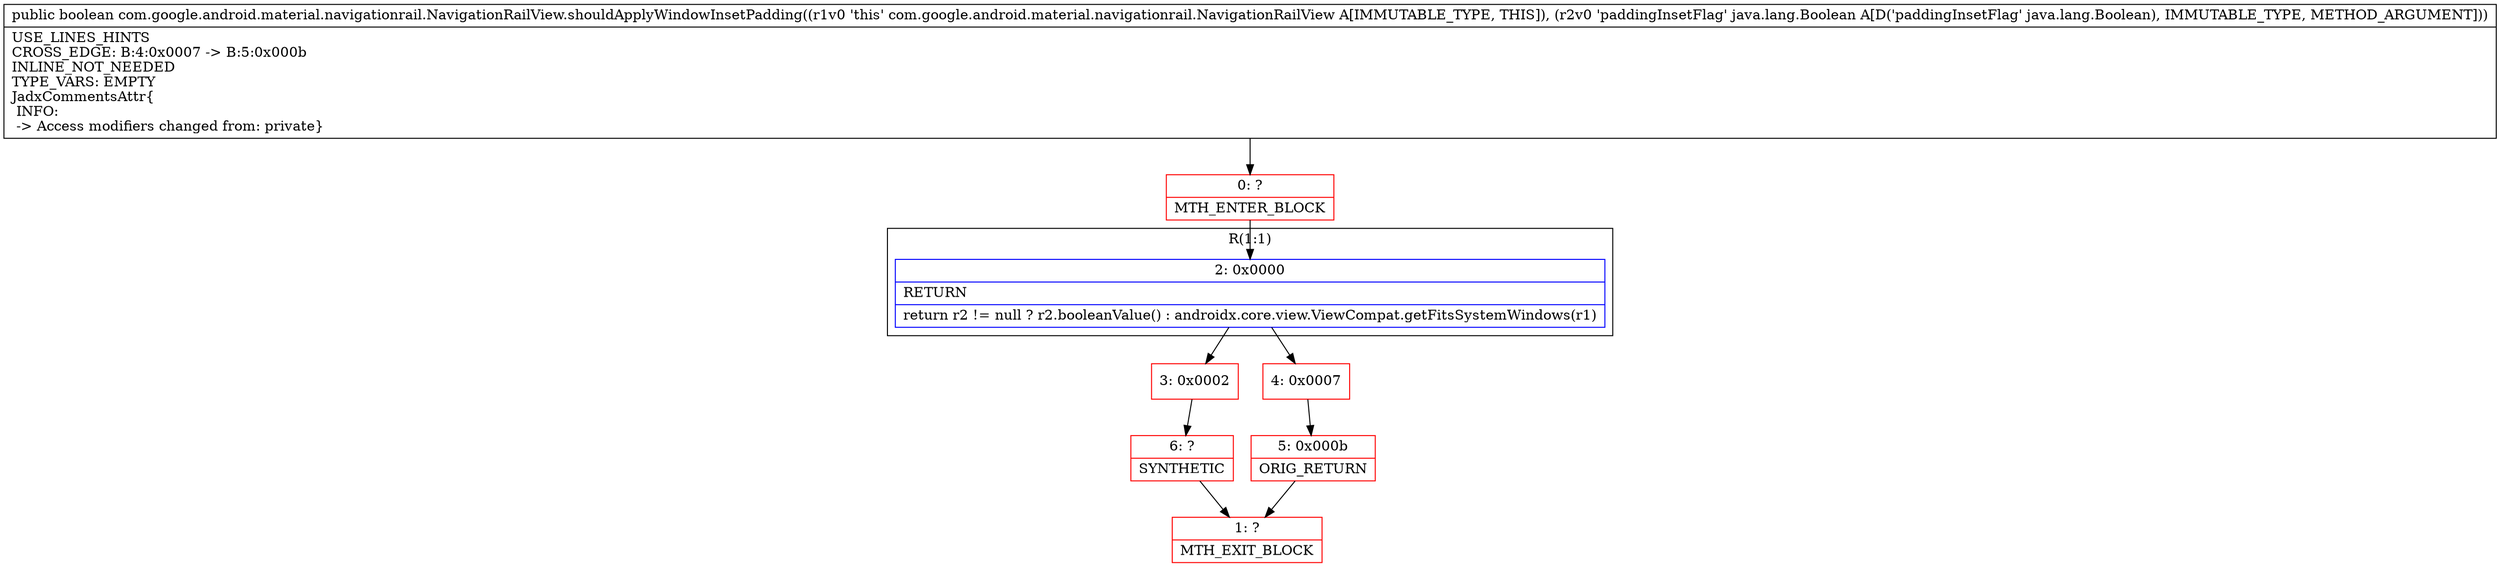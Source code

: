 digraph "CFG forcom.google.android.material.navigationrail.NavigationRailView.shouldApplyWindowInsetPadding(Ljava\/lang\/Boolean;)Z" {
subgraph cluster_Region_2144206626 {
label = "R(1:1)";
node [shape=record,color=blue];
Node_2 [shape=record,label="{2\:\ 0x0000|RETURN\l|return r2 != null ? r2.booleanValue() : androidx.core.view.ViewCompat.getFitsSystemWindows(r1)\l}"];
}
Node_0 [shape=record,color=red,label="{0\:\ ?|MTH_ENTER_BLOCK\l}"];
Node_3 [shape=record,color=red,label="{3\:\ 0x0002}"];
Node_6 [shape=record,color=red,label="{6\:\ ?|SYNTHETIC\l}"];
Node_1 [shape=record,color=red,label="{1\:\ ?|MTH_EXIT_BLOCK\l}"];
Node_4 [shape=record,color=red,label="{4\:\ 0x0007}"];
Node_5 [shape=record,color=red,label="{5\:\ 0x000b|ORIG_RETURN\l}"];
MethodNode[shape=record,label="{public boolean com.google.android.material.navigationrail.NavigationRailView.shouldApplyWindowInsetPadding((r1v0 'this' com.google.android.material.navigationrail.NavigationRailView A[IMMUTABLE_TYPE, THIS]), (r2v0 'paddingInsetFlag' java.lang.Boolean A[D('paddingInsetFlag' java.lang.Boolean), IMMUTABLE_TYPE, METHOD_ARGUMENT]))  | USE_LINES_HINTS\lCROSS_EDGE: B:4:0x0007 \-\> B:5:0x000b\lINLINE_NOT_NEEDED\lTYPE_VARS: EMPTY\lJadxCommentsAttr\{\l INFO: \l \-\> Access modifiers changed from: private\}\l}"];
MethodNode -> Node_0;Node_2 -> Node_3;
Node_2 -> Node_4;
Node_0 -> Node_2;
Node_3 -> Node_6;
Node_6 -> Node_1;
Node_4 -> Node_5;
Node_5 -> Node_1;
}

